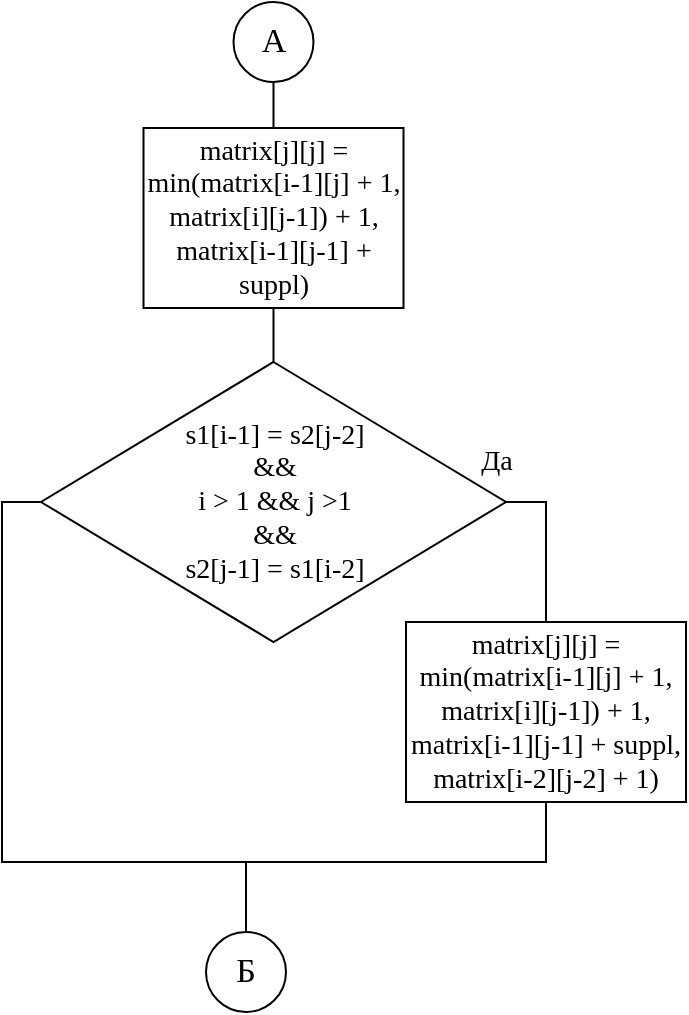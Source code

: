 <mxfile version="20.5.3" type="device"><diagram id="BETIvwuUIS13ZDHXMekB" name="Page-1"><mxGraphModel dx="2120" dy="1315" grid="1" gridSize="10" guides="1" tooltips="1" connect="1" arrows="1" fold="1" page="1" pageScale="1" pageWidth="850" pageHeight="1100" math="0" shadow="0"><root><mxCell id="0"/><mxCell id="1" parent="0"/><mxCell id="mGJlYSwc1SKtD8-UzSQ--1" style="edgeStyle=orthogonalEdgeStyle;rounded=0;orthogonalLoop=1;jettySize=auto;html=1;exitX=0.5;exitY=0;exitDx=0;exitDy=0;entryX=0.5;entryY=1;entryDx=0;entryDy=0;endArrow=none;endFill=0;" edge="1" parent="1" source="mGJlYSwc1SKtD8-UzSQ--2" target="mGJlYSwc1SKtD8-UzSQ--11"><mxGeometry relative="1" as="geometry"/></mxCell><mxCell id="mGJlYSwc1SKtD8-UzSQ--2" value="matrix[j][j] = min(matrix[i-1][j] + 1, matrix[i][j-1]) + 1,&lt;br style=&quot;font-size: 14px;&quot;&gt;matrix[i-1][j-1] + suppl)" style="rounded=0;whiteSpace=wrap;html=1;fontFamily=Times New Roman;fontSize=14;" vertex="1" parent="1"><mxGeometry x="350.75" y="413" width="130" height="90" as="geometry"/></mxCell><mxCell id="mGJlYSwc1SKtD8-UzSQ--3" style="edgeStyle=orthogonalEdgeStyle;rounded=0;orthogonalLoop=1;jettySize=auto;html=1;exitX=1;exitY=0.5;exitDx=0;exitDy=0;entryX=0.5;entryY=0;entryDx=0;entryDy=0;endArrow=none;endFill=0;" edge="1" parent="1" source="mGJlYSwc1SKtD8-UzSQ--6" target="mGJlYSwc1SKtD8-UzSQ--8"><mxGeometry relative="1" as="geometry"/></mxCell><mxCell id="mGJlYSwc1SKtD8-UzSQ--4" style="edgeStyle=orthogonalEdgeStyle;rounded=0;orthogonalLoop=1;jettySize=auto;html=1;exitX=0;exitY=0.5;exitDx=0;exitDy=0;endArrow=none;endFill=0;" edge="1" parent="1" source="mGJlYSwc1SKtD8-UzSQ--6"><mxGeometry relative="1" as="geometry"><mxPoint x="402" y="810" as="targetPoint"/><Array as="points"><mxPoint x="280" y="600"/><mxPoint x="280" y="780"/><mxPoint x="402" y="780"/></Array></mxGeometry></mxCell><mxCell id="mGJlYSwc1SKtD8-UzSQ--5" style="edgeStyle=orthogonalEdgeStyle;rounded=0;orthogonalLoop=1;jettySize=auto;html=1;exitX=0.5;exitY=0;exitDx=0;exitDy=0;entryX=0.5;entryY=1;entryDx=0;entryDy=0;endArrow=none;endFill=0;" edge="1" parent="1" source="mGJlYSwc1SKtD8-UzSQ--6" target="mGJlYSwc1SKtD8-UzSQ--2"><mxGeometry relative="1" as="geometry"/></mxCell><mxCell id="mGJlYSwc1SKtD8-UzSQ--6" value="s1[i-1] = s2[j-2]&lt;br&gt;&amp;amp;&amp;amp;&lt;br&gt;i &amp;gt; 1 &amp;amp;&amp;amp; j &amp;gt;1&lt;br&gt;&amp;amp;&amp;amp;&lt;br&gt;s2[j-1] = s1[i-2]" style="rhombus;whiteSpace=wrap;html=1;fontFamily=Times New Roman;fontSize=14;" vertex="1" parent="1"><mxGeometry x="299.5" y="530" width="232.5" height="140" as="geometry"/></mxCell><mxCell id="mGJlYSwc1SKtD8-UzSQ--7" style="edgeStyle=orthogonalEdgeStyle;rounded=0;orthogonalLoop=1;jettySize=auto;html=1;exitX=0.5;exitY=1;exitDx=0;exitDy=0;entryX=0.5;entryY=0;entryDx=0;entryDy=0;endArrow=none;endFill=0;" edge="1" parent="1" source="mGJlYSwc1SKtD8-UzSQ--8" target="mGJlYSwc1SKtD8-UzSQ--9"><mxGeometry relative="1" as="geometry"><Array as="points"><mxPoint x="552" y="780"/><mxPoint x="402" y="780"/></Array></mxGeometry></mxCell><mxCell id="mGJlYSwc1SKtD8-UzSQ--8" value="matrix[j][j] = min(matrix[i-1][j] + 1, matrix[i][j-1]) + 1,&lt;br style=&quot;font-size: 14px&quot;&gt;matrix[i-1][j-1] + suppl, &lt;br&gt;matrix[i-2][j-2] + 1)" style="rounded=0;whiteSpace=wrap;html=1;fontFamily=Times New Roman;fontSize=14;" vertex="1" parent="1"><mxGeometry x="482" y="660" width="140" height="90" as="geometry"/></mxCell><mxCell id="mGJlYSwc1SKtD8-UzSQ--9" value="&lt;font face=&quot;Times New Roman&quot; style=&quot;font-size: 17px&quot;&gt;Б&lt;/font&gt;" style="ellipse;whiteSpace=wrap;html=1;aspect=fixed;" vertex="1" parent="1"><mxGeometry x="382" y="815" width="40" height="40" as="geometry"/></mxCell><mxCell id="mGJlYSwc1SKtD8-UzSQ--10" value="Да" style="text;html=1;align=center;verticalAlign=middle;resizable=0;points=[];autosize=1;fontFamily=Times New Roman;fontSize=14;" vertex="1" parent="1"><mxGeometry x="512" y="570" width="30" height="20" as="geometry"/></mxCell><mxCell id="mGJlYSwc1SKtD8-UzSQ--11" value="&lt;font face=&quot;Times New Roman&quot; style=&quot;font-size: 17px;&quot;&gt;A&lt;/font&gt;" style="ellipse;whiteSpace=wrap;html=1;aspect=fixed;" vertex="1" parent="1"><mxGeometry x="395.75" y="350" width="40" height="40" as="geometry"/></mxCell></root></mxGraphModel></diagram></mxfile>